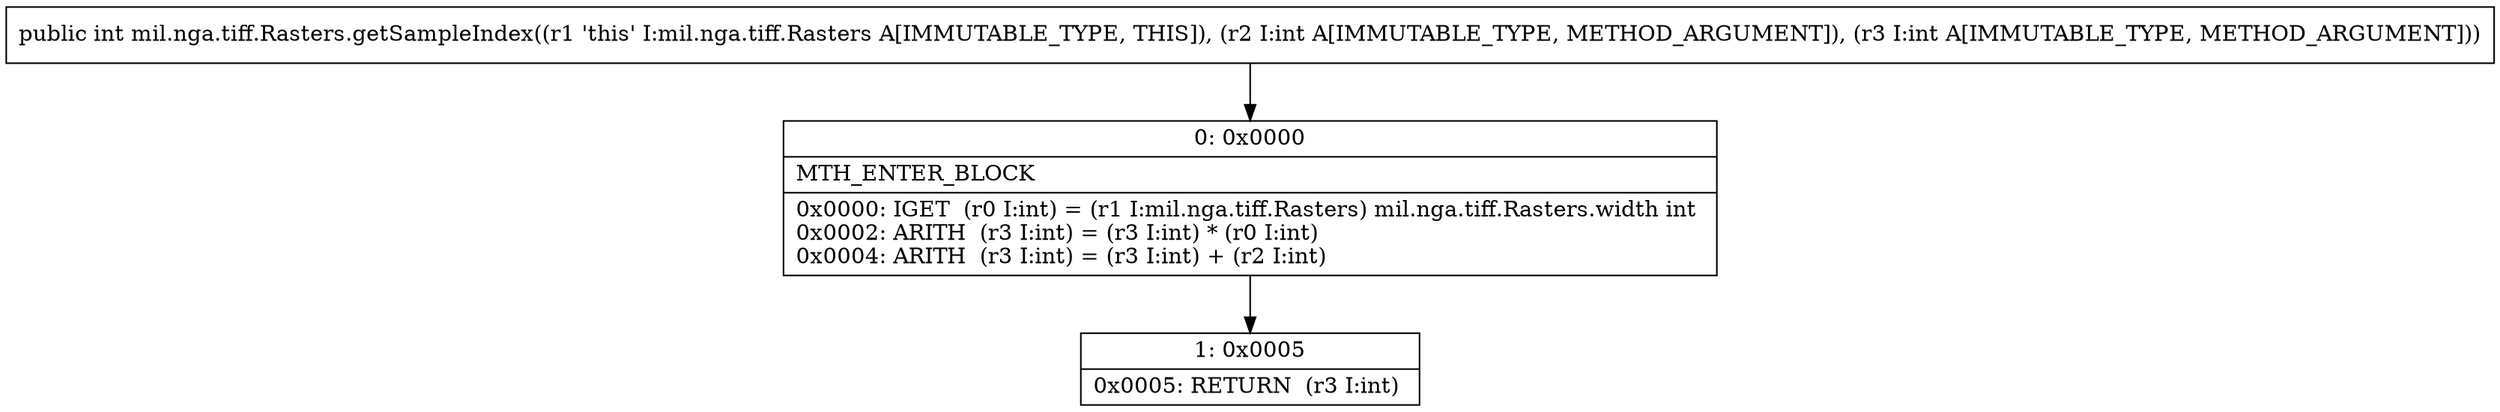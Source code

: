 digraph "CFG formil.nga.tiff.Rasters.getSampleIndex(II)I" {
Node_0 [shape=record,label="{0\:\ 0x0000|MTH_ENTER_BLOCK\l|0x0000: IGET  (r0 I:int) = (r1 I:mil.nga.tiff.Rasters) mil.nga.tiff.Rasters.width int \l0x0002: ARITH  (r3 I:int) = (r3 I:int) * (r0 I:int) \l0x0004: ARITH  (r3 I:int) = (r3 I:int) + (r2 I:int) \l}"];
Node_1 [shape=record,label="{1\:\ 0x0005|0x0005: RETURN  (r3 I:int) \l}"];
MethodNode[shape=record,label="{public int mil.nga.tiff.Rasters.getSampleIndex((r1 'this' I:mil.nga.tiff.Rasters A[IMMUTABLE_TYPE, THIS]), (r2 I:int A[IMMUTABLE_TYPE, METHOD_ARGUMENT]), (r3 I:int A[IMMUTABLE_TYPE, METHOD_ARGUMENT])) }"];
MethodNode -> Node_0;
Node_0 -> Node_1;
}

